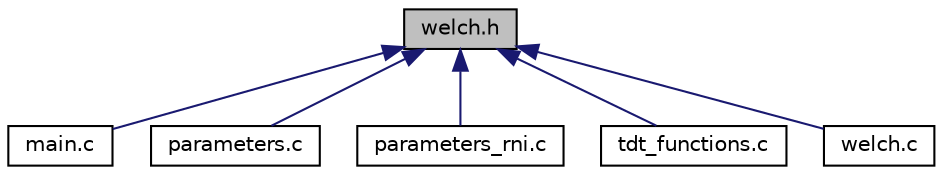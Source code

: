 digraph "welch.h"
{
 // LATEX_PDF_SIZE
  edge [fontname="Helvetica",fontsize="10",labelfontname="Helvetica",labelfontsize="10"];
  node [fontname="Helvetica",fontsize="10",shape=record];
  Node1 [label="welch.h",height=0.2,width=0.4,color="black", fillcolor="grey75", style="filled", fontcolor="black",tooltip="Definición de funciones que calcula la Densidad Espectral de Potencia de un array complejo y genera s..."];
  Node1 -> Node2 [dir="back",color="midnightblue",fontsize="10",style="solid",fontname="Helvetica"];
  Node2 [label="main.c",height=0.2,width=0.4,color="black", fillcolor="white", style="filled",URL="$main_8c.html",tooltip="Programa principal para la manipulación de señales IQ en formato CS8."];
  Node1 -> Node3 [dir="back",color="midnightblue",fontsize="10",style="solid",fontname="Helvetica"];
  Node3 [label="parameters.c",height=0.2,width=0.4,color="black", fillcolor="white", style="filled",URL="$parameters_8c.html",tooltip="Cálculo de parámetros a partir de señales IQ utilizando el método de Welch y análisis de canales."];
  Node1 -> Node4 [dir="back",color="midnightblue",fontsize="10",style="solid",fontname="Helvetica"];
  Node4 [label="parameters_rni.c",height=0.2,width=0.4,color="black", fillcolor="white", style="filled",URL="$parameters__rni_8c.html",tooltip="Cálculo de parámetros para niveles de radiación electromagnética (RNI)."];
  Node1 -> Node5 [dir="back",color="midnightblue",fontsize="10",style="solid",fontname="Helvetica"];
  Node5 [label="tdt_functions.c",height=0.2,width=0.4,color="black", fillcolor="white", style="filled",URL="$tdt__functions_8c.html",tooltip="Análisis y procesamiento de señales IQ para parámetros clave."];
  Node1 -> Node6 [dir="back",color="midnightblue",fontsize="10",style="solid",fontname="Helvetica"];
  Node6 [label="welch.c",height=0.2,width=0.4,color="black", fillcolor="white", style="filled",URL="$welch_8c.html",tooltip="Función que calcula la Densidad Espectral de Potencia de un array complejo y genera sus frecuencias a..."];
}
